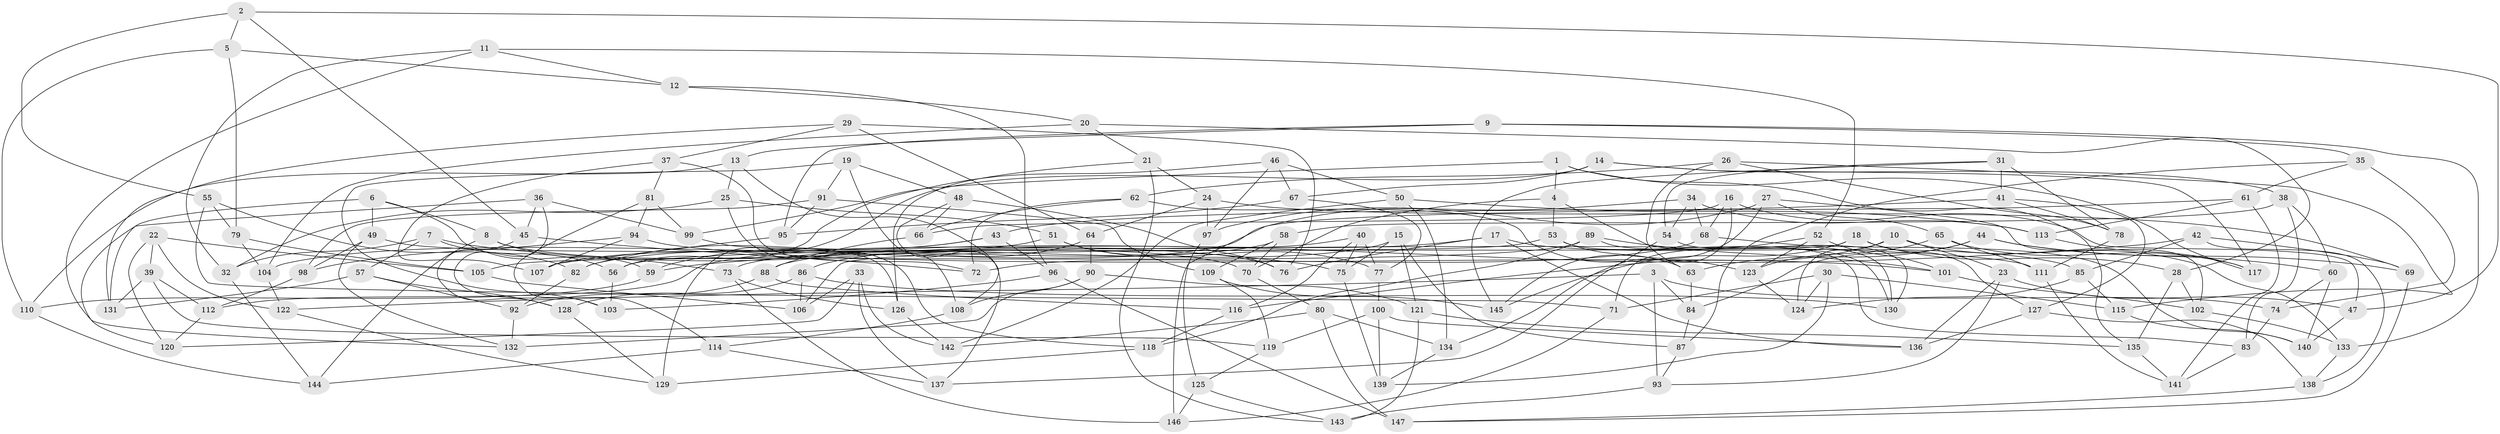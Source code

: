 // Generated by graph-tools (version 1.1) at 2025/58/03/09/25 04:58:14]
// undirected, 147 vertices, 294 edges
graph export_dot {
graph [start="1"]
  node [color=gray90,style=filled];
  1;
  2;
  3;
  4;
  5;
  6;
  7;
  8;
  9;
  10;
  11;
  12;
  13;
  14;
  15;
  16;
  17;
  18;
  19;
  20;
  21;
  22;
  23;
  24;
  25;
  26;
  27;
  28;
  29;
  30;
  31;
  32;
  33;
  34;
  35;
  36;
  37;
  38;
  39;
  40;
  41;
  42;
  43;
  44;
  45;
  46;
  47;
  48;
  49;
  50;
  51;
  52;
  53;
  54;
  55;
  56;
  57;
  58;
  59;
  60;
  61;
  62;
  63;
  64;
  65;
  66;
  67;
  68;
  69;
  70;
  71;
  72;
  73;
  74;
  75;
  76;
  77;
  78;
  79;
  80;
  81;
  82;
  83;
  84;
  85;
  86;
  87;
  88;
  89;
  90;
  91;
  92;
  93;
  94;
  95;
  96;
  97;
  98;
  99;
  100;
  101;
  102;
  103;
  104;
  105;
  106;
  107;
  108;
  109;
  110;
  111;
  112;
  113;
  114;
  115;
  116;
  117;
  118;
  119;
  120;
  121;
  122;
  123;
  124;
  125;
  126;
  127;
  128;
  129;
  130;
  131;
  132;
  133;
  134;
  135;
  136;
  137;
  138;
  139;
  140;
  141;
  142;
  143;
  144;
  145;
  146;
  147;
  1 -- 99;
  1 -- 4;
  1 -- 135;
  1 -- 117;
  2 -- 55;
  2 -- 47;
  2 -- 45;
  2 -- 5;
  3 -- 84;
  3 -- 74;
  3 -- 93;
  3 -- 122;
  4 -- 70;
  4 -- 53;
  4 -- 130;
  5 -- 12;
  5 -- 79;
  5 -- 110;
  6 -- 49;
  6 -- 59;
  6 -- 131;
  6 -- 8;
  7 -- 32;
  7 -- 57;
  7 -- 56;
  7 -- 75;
  8 -- 73;
  8 -- 70;
  8 -- 144;
  9 -- 95;
  9 -- 35;
  9 -- 13;
  9 -- 133;
  10 -- 124;
  10 -- 116;
  10 -- 133;
  10 -- 23;
  11 -- 32;
  11 -- 12;
  11 -- 52;
  11 -- 132;
  12 -- 20;
  12 -- 96;
  13 -- 25;
  13 -- 137;
  13 -- 110;
  14 -- 67;
  14 -- 129;
  14 -- 117;
  14 -- 38;
  15 -- 87;
  15 -- 121;
  15 -- 73;
  15 -- 75;
  16 -- 68;
  16 -- 47;
  16 -- 66;
  16 -- 134;
  17 -- 88;
  17 -- 85;
  17 -- 76;
  17 -- 136;
  18 -- 127;
  18 -- 106;
  18 -- 28;
  18 -- 145;
  19 -- 91;
  19 -- 103;
  19 -- 48;
  19 -- 108;
  20 -- 28;
  20 -- 104;
  20 -- 21;
  21 -- 143;
  21 -- 24;
  21 -- 126;
  22 -- 120;
  22 -- 105;
  22 -- 39;
  22 -- 122;
  23 -- 93;
  23 -- 136;
  23 -- 47;
  24 -- 64;
  24 -- 69;
  24 -- 97;
  25 -- 32;
  25 -- 51;
  25 -- 118;
  26 -- 78;
  26 -- 115;
  26 -- 63;
  26 -- 62;
  27 -- 65;
  27 -- 145;
  27 -- 102;
  27 -- 146;
  28 -- 102;
  28 -- 135;
  29 -- 64;
  29 -- 37;
  29 -- 131;
  29 -- 76;
  30 -- 139;
  30 -- 124;
  30 -- 71;
  30 -- 115;
  31 -- 54;
  31 -- 41;
  31 -- 145;
  31 -- 78;
  32 -- 144;
  33 -- 142;
  33 -- 137;
  33 -- 120;
  33 -- 106;
  34 -- 97;
  34 -- 113;
  34 -- 54;
  34 -- 68;
  35 -- 87;
  35 -- 61;
  35 -- 74;
  36 -- 99;
  36 -- 114;
  36 -- 45;
  36 -- 120;
  37 -- 81;
  37 -- 72;
  37 -- 107;
  38 -- 60;
  38 -- 83;
  38 -- 58;
  39 -- 119;
  39 -- 112;
  39 -- 131;
  40 -- 116;
  40 -- 112;
  40 -- 77;
  40 -- 75;
  41 -- 127;
  41 -- 43;
  41 -- 78;
  42 -- 59;
  42 -- 138;
  42 -- 69;
  42 -- 85;
  43 -- 82;
  43 -- 96;
  43 -- 59;
  44 -- 84;
  44 -- 63;
  44 -- 69;
  44 -- 60;
  45 -- 128;
  45 -- 72;
  46 -- 67;
  46 -- 97;
  46 -- 50;
  46 -- 56;
  47 -- 140;
  48 -- 66;
  48 -- 76;
  48 -- 108;
  49 -- 132;
  49 -- 98;
  49 -- 111;
  50 -- 134;
  50 -- 142;
  50 -- 113;
  51 -- 77;
  51 -- 76;
  51 -- 104;
  52 -- 71;
  52 -- 101;
  52 -- 123;
  53 -- 63;
  53 -- 56;
  53 -- 83;
  54 -- 137;
  54 -- 130;
  55 -- 79;
  55 -- 82;
  55 -- 71;
  56 -- 103;
  57 -- 128;
  57 -- 131;
  57 -- 92;
  58 -- 70;
  58 -- 109;
  58 -- 82;
  59 -- 110;
  60 -- 140;
  60 -- 74;
  61 -- 141;
  61 -- 107;
  61 -- 113;
  62 -- 72;
  62 -- 123;
  62 -- 66;
  63 -- 84;
  64 -- 90;
  64 -- 86;
  65 -- 123;
  65 -- 117;
  65 -- 111;
  66 -- 88;
  67 -- 95;
  67 -- 77;
  68 -- 72;
  68 -- 140;
  69 -- 147;
  70 -- 80;
  71 -- 146;
  73 -- 126;
  73 -- 146;
  74 -- 83;
  75 -- 139;
  77 -- 100;
  78 -- 111;
  79 -- 104;
  79 -- 105;
  80 -- 147;
  80 -- 142;
  80 -- 134;
  81 -- 94;
  81 -- 103;
  81 -- 99;
  82 -- 92;
  83 -- 141;
  84 -- 87;
  85 -- 124;
  85 -- 115;
  86 -- 130;
  86 -- 106;
  86 -- 128;
  87 -- 93;
  88 -- 116;
  88 -- 92;
  89 -- 105;
  89 -- 130;
  89 -- 118;
  89 -- 101;
  90 -- 132;
  90 -- 121;
  90 -- 108;
  91 -- 95;
  91 -- 109;
  91 -- 98;
  92 -- 132;
  93 -- 143;
  94 -- 101;
  94 -- 107;
  94 -- 98;
  95 -- 107;
  96 -- 103;
  96 -- 147;
  97 -- 125;
  98 -- 112;
  99 -- 126;
  100 -- 136;
  100 -- 139;
  100 -- 119;
  101 -- 102;
  102 -- 133;
  104 -- 122;
  105 -- 106;
  108 -- 114;
  109 -- 119;
  109 -- 145;
  110 -- 144;
  111 -- 141;
  112 -- 120;
  113 -- 117;
  114 -- 144;
  114 -- 137;
  115 -- 140;
  116 -- 118;
  118 -- 129;
  119 -- 125;
  121 -- 143;
  121 -- 135;
  122 -- 129;
  123 -- 124;
  125 -- 143;
  125 -- 146;
  126 -- 142;
  127 -- 138;
  127 -- 136;
  128 -- 129;
  133 -- 138;
  134 -- 139;
  135 -- 141;
  138 -- 147;
}
